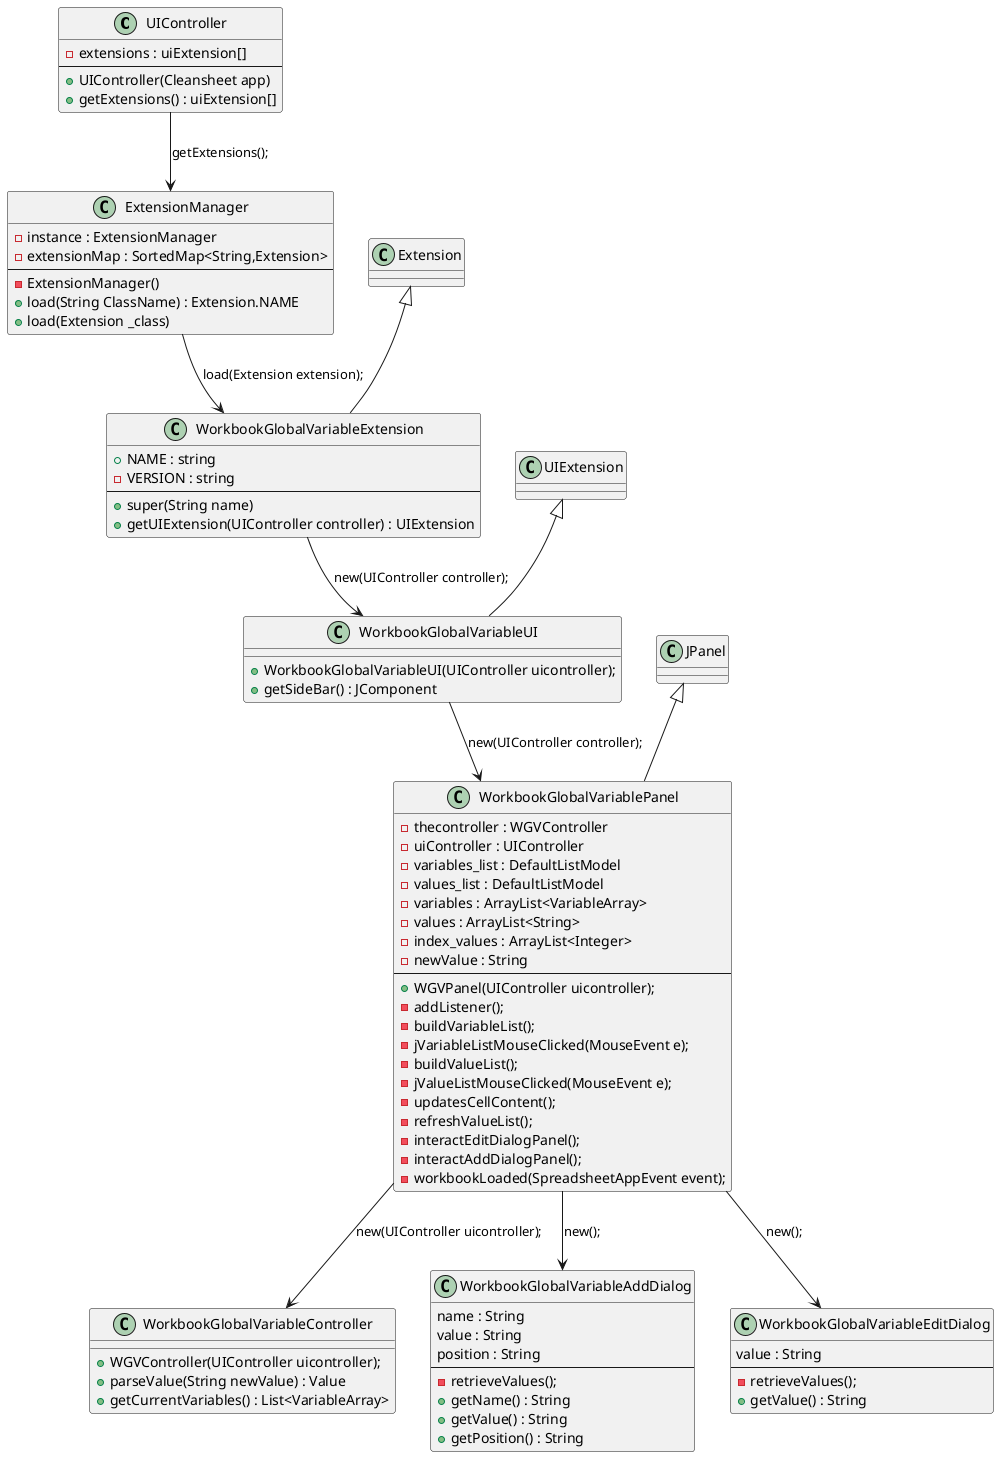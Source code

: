  @startuml doc-files/lang02.3_class_diagram.png

class UIController {
	-extensions : uiExtension[]
	--
	+UIController(Cleansheet app)
	+getExtensions() : uiExtension[]
}

class ExtensionManager {
	-instance : ExtensionManager
	-extensionMap : SortedMap<String,Extension>
	--
	-ExtensionManager()
	+load(String ClassName) : Extension.NAME
	+load(Extension _class)
}

class Extension{
}

class WorkbookGlobalVariableExtension{
	+NAME : string
	-VERSION : string
	--
	+super(String name)
	+getUIExtension(UIController controller) : UIExtension
}

class UIExtension{
}

class WorkbookGlobalVariableUI{
	+WorkbookGlobalVariableUI(UIController uicontroller);
	+getSideBar() : JComponent
}

class JPanel{
}

class WorkbookGlobalVariablePanel{
	-thecontroller : WGVController
	-uiController : UIController
	-variables_list : DefaultListModel
	-values_list : DefaultListModel
	-variables : ArrayList<VariableArray>
	-values : ArrayList<String>
	-index_values : ArrayList<Integer>
	-newValue : String
	--
	+WGVPanel(UIController uicontroller);
	-addListener();
	-buildVariableList();
	-jVariableListMouseClicked(MouseEvent e);
	-buildValueList();
	-jValueListMouseClicked(MouseEvent e);
	-updatesCellContent();
	-refreshValueList();
	-interactEditDialogPanel();
	-interactAddDialogPanel();
	-workbookLoaded(SpreadsheetAppEvent event);
}


class WorkbookGlobalVariableController{
	+WGVController(UIController uicontroller);
	+parseValue(String newValue) : Value
	+getCurrentVariables() : List<VariableArray>
}

class WorkbookGlobalVariableAddDialog{
	 name : String
	 value : String
	 position : String
	--
	-retrieveValues();
	+getName() : String
	+getValue() : String
	+getPosition() : String
}

class WorkbookGlobalVariableEditDialog{
	 value : String
	--
	-retrieveValues();
	+getValue() : String
}


JPanel <|-- WorkbookGlobalVariablePanel
Extension <|-- WorkbookGlobalVariableExtension
UIExtension <|-- WorkbookGlobalVariableUI

UIController --> ExtensionManager : getExtensions();
ExtensionManager --> WorkbookGlobalVariableExtension : load(Extension extension);
WorkbookGlobalVariableExtension --> WorkbookGlobalVariableUI : new(UIController controller);
WorkbookGlobalVariableUI --> WorkbookGlobalVariablePanel : new(UIController controller);
WorkbookGlobalVariablePanel --> WorkbookGlobalVariableController : new(UIController uicontroller);
WorkbookGlobalVariablePanel --> WorkbookGlobalVariableEditDialog : new();
WorkbookGlobalVariablePanel --> WorkbookGlobalVariableAddDialog : new();

  @enduml